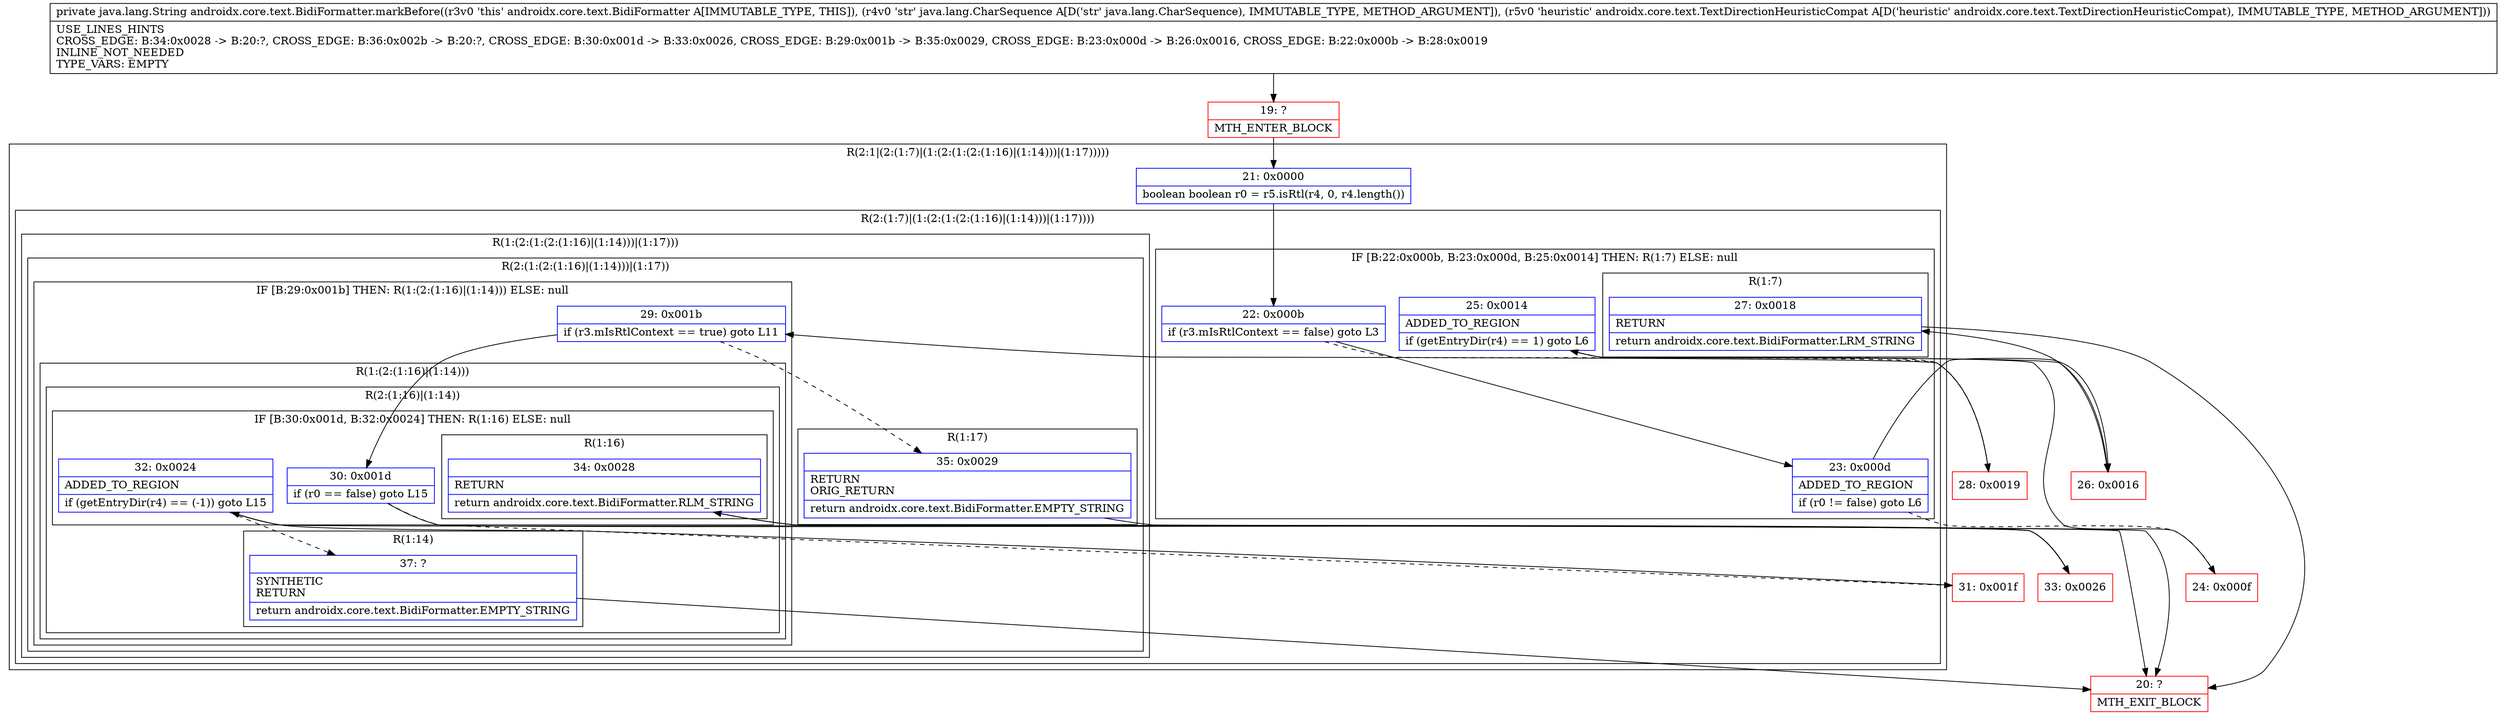 digraph "CFG forandroidx.core.text.BidiFormatter.markBefore(Ljava\/lang\/CharSequence;Landroidx\/core\/text\/TextDirectionHeuristicCompat;)Ljava\/lang\/String;" {
subgraph cluster_Region_1136587880 {
label = "R(2:1|(2:(1:7)|(1:(2:(1:(2:(1:16)|(1:14)))|(1:17)))))";
node [shape=record,color=blue];
Node_21 [shape=record,label="{21\:\ 0x0000|boolean boolean r0 = r5.isRtl(r4, 0, r4.length())\l}"];
subgraph cluster_Region_561826706 {
label = "R(2:(1:7)|(1:(2:(1:(2:(1:16)|(1:14)))|(1:17))))";
node [shape=record,color=blue];
subgraph cluster_IfRegion_248002254 {
label = "IF [B:22:0x000b, B:23:0x000d, B:25:0x0014] THEN: R(1:7) ELSE: null";
node [shape=record,color=blue];
Node_22 [shape=record,label="{22\:\ 0x000b|if (r3.mIsRtlContext == false) goto L3\l}"];
Node_23 [shape=record,label="{23\:\ 0x000d|ADDED_TO_REGION\l|if (r0 != false) goto L6\l}"];
Node_25 [shape=record,label="{25\:\ 0x0014|ADDED_TO_REGION\l|if (getEntryDir(r4) == 1) goto L6\l}"];
subgraph cluster_Region_1021268128 {
label = "R(1:7)";
node [shape=record,color=blue];
Node_27 [shape=record,label="{27\:\ 0x0018|RETURN\l|return androidx.core.text.BidiFormatter.LRM_STRING\l}"];
}
}
subgraph cluster_Region_1625059807 {
label = "R(1:(2:(1:(2:(1:16)|(1:14)))|(1:17)))";
node [shape=record,color=blue];
subgraph cluster_Region_956951372 {
label = "R(2:(1:(2:(1:16)|(1:14)))|(1:17))";
node [shape=record,color=blue];
subgraph cluster_IfRegion_2129561508 {
label = "IF [B:29:0x001b] THEN: R(1:(2:(1:16)|(1:14))) ELSE: null";
node [shape=record,color=blue];
Node_29 [shape=record,label="{29\:\ 0x001b|if (r3.mIsRtlContext == true) goto L11\l}"];
subgraph cluster_Region_947028617 {
label = "R(1:(2:(1:16)|(1:14)))";
node [shape=record,color=blue];
subgraph cluster_Region_1000558289 {
label = "R(2:(1:16)|(1:14))";
node [shape=record,color=blue];
subgraph cluster_IfRegion_1058141665 {
label = "IF [B:30:0x001d, B:32:0x0024] THEN: R(1:16) ELSE: null";
node [shape=record,color=blue];
Node_30 [shape=record,label="{30\:\ 0x001d|if (r0 == false) goto L15\l}"];
Node_32 [shape=record,label="{32\:\ 0x0024|ADDED_TO_REGION\l|if (getEntryDir(r4) == (\-1)) goto L15\l}"];
subgraph cluster_Region_1292276066 {
label = "R(1:16)";
node [shape=record,color=blue];
Node_34 [shape=record,label="{34\:\ 0x0028|RETURN\l|return androidx.core.text.BidiFormatter.RLM_STRING\l}"];
}
}
subgraph cluster_Region_1205861569 {
label = "R(1:14)";
node [shape=record,color=blue];
Node_37 [shape=record,label="{37\:\ ?|SYNTHETIC\lRETURN\l|return androidx.core.text.BidiFormatter.EMPTY_STRING\l}"];
}
}
}
}
subgraph cluster_Region_1804945529 {
label = "R(1:17)";
node [shape=record,color=blue];
Node_35 [shape=record,label="{35\:\ 0x0029|RETURN\lORIG_RETURN\l|return androidx.core.text.BidiFormatter.EMPTY_STRING\l}"];
}
}
}
}
}
Node_19 [shape=record,color=red,label="{19\:\ ?|MTH_ENTER_BLOCK\l}"];
Node_24 [shape=record,color=red,label="{24\:\ 0x000f}"];
Node_26 [shape=record,color=red,label="{26\:\ 0x0016}"];
Node_20 [shape=record,color=red,label="{20\:\ ?|MTH_EXIT_BLOCK\l}"];
Node_28 [shape=record,color=red,label="{28\:\ 0x0019}"];
Node_31 [shape=record,color=red,label="{31\:\ 0x001f}"];
Node_33 [shape=record,color=red,label="{33\:\ 0x0026}"];
MethodNode[shape=record,label="{private java.lang.String androidx.core.text.BidiFormatter.markBefore((r3v0 'this' androidx.core.text.BidiFormatter A[IMMUTABLE_TYPE, THIS]), (r4v0 'str' java.lang.CharSequence A[D('str' java.lang.CharSequence), IMMUTABLE_TYPE, METHOD_ARGUMENT]), (r5v0 'heuristic' androidx.core.text.TextDirectionHeuristicCompat A[D('heuristic' androidx.core.text.TextDirectionHeuristicCompat), IMMUTABLE_TYPE, METHOD_ARGUMENT]))  | USE_LINES_HINTS\lCROSS_EDGE: B:34:0x0028 \-\> B:20:?, CROSS_EDGE: B:36:0x002b \-\> B:20:?, CROSS_EDGE: B:30:0x001d \-\> B:33:0x0026, CROSS_EDGE: B:29:0x001b \-\> B:35:0x0029, CROSS_EDGE: B:23:0x000d \-\> B:26:0x0016, CROSS_EDGE: B:22:0x000b \-\> B:28:0x0019\lINLINE_NOT_NEEDED\lTYPE_VARS: EMPTY\l}"];
MethodNode -> Node_19;Node_21 -> Node_22;
Node_22 -> Node_23;
Node_22 -> Node_28[style=dashed];
Node_23 -> Node_24[style=dashed];
Node_23 -> Node_26;
Node_25 -> Node_26;
Node_25 -> Node_28[style=dashed];
Node_27 -> Node_20;
Node_29 -> Node_30;
Node_29 -> Node_35[style=dashed];
Node_30 -> Node_31[style=dashed];
Node_30 -> Node_33;
Node_32 -> Node_33;
Node_32 -> Node_37[style=dashed];
Node_34 -> Node_20;
Node_37 -> Node_20;
Node_35 -> Node_20;
Node_19 -> Node_21;
Node_24 -> Node_25;
Node_26 -> Node_27;
Node_28 -> Node_29;
Node_31 -> Node_32;
Node_33 -> Node_34;
}

